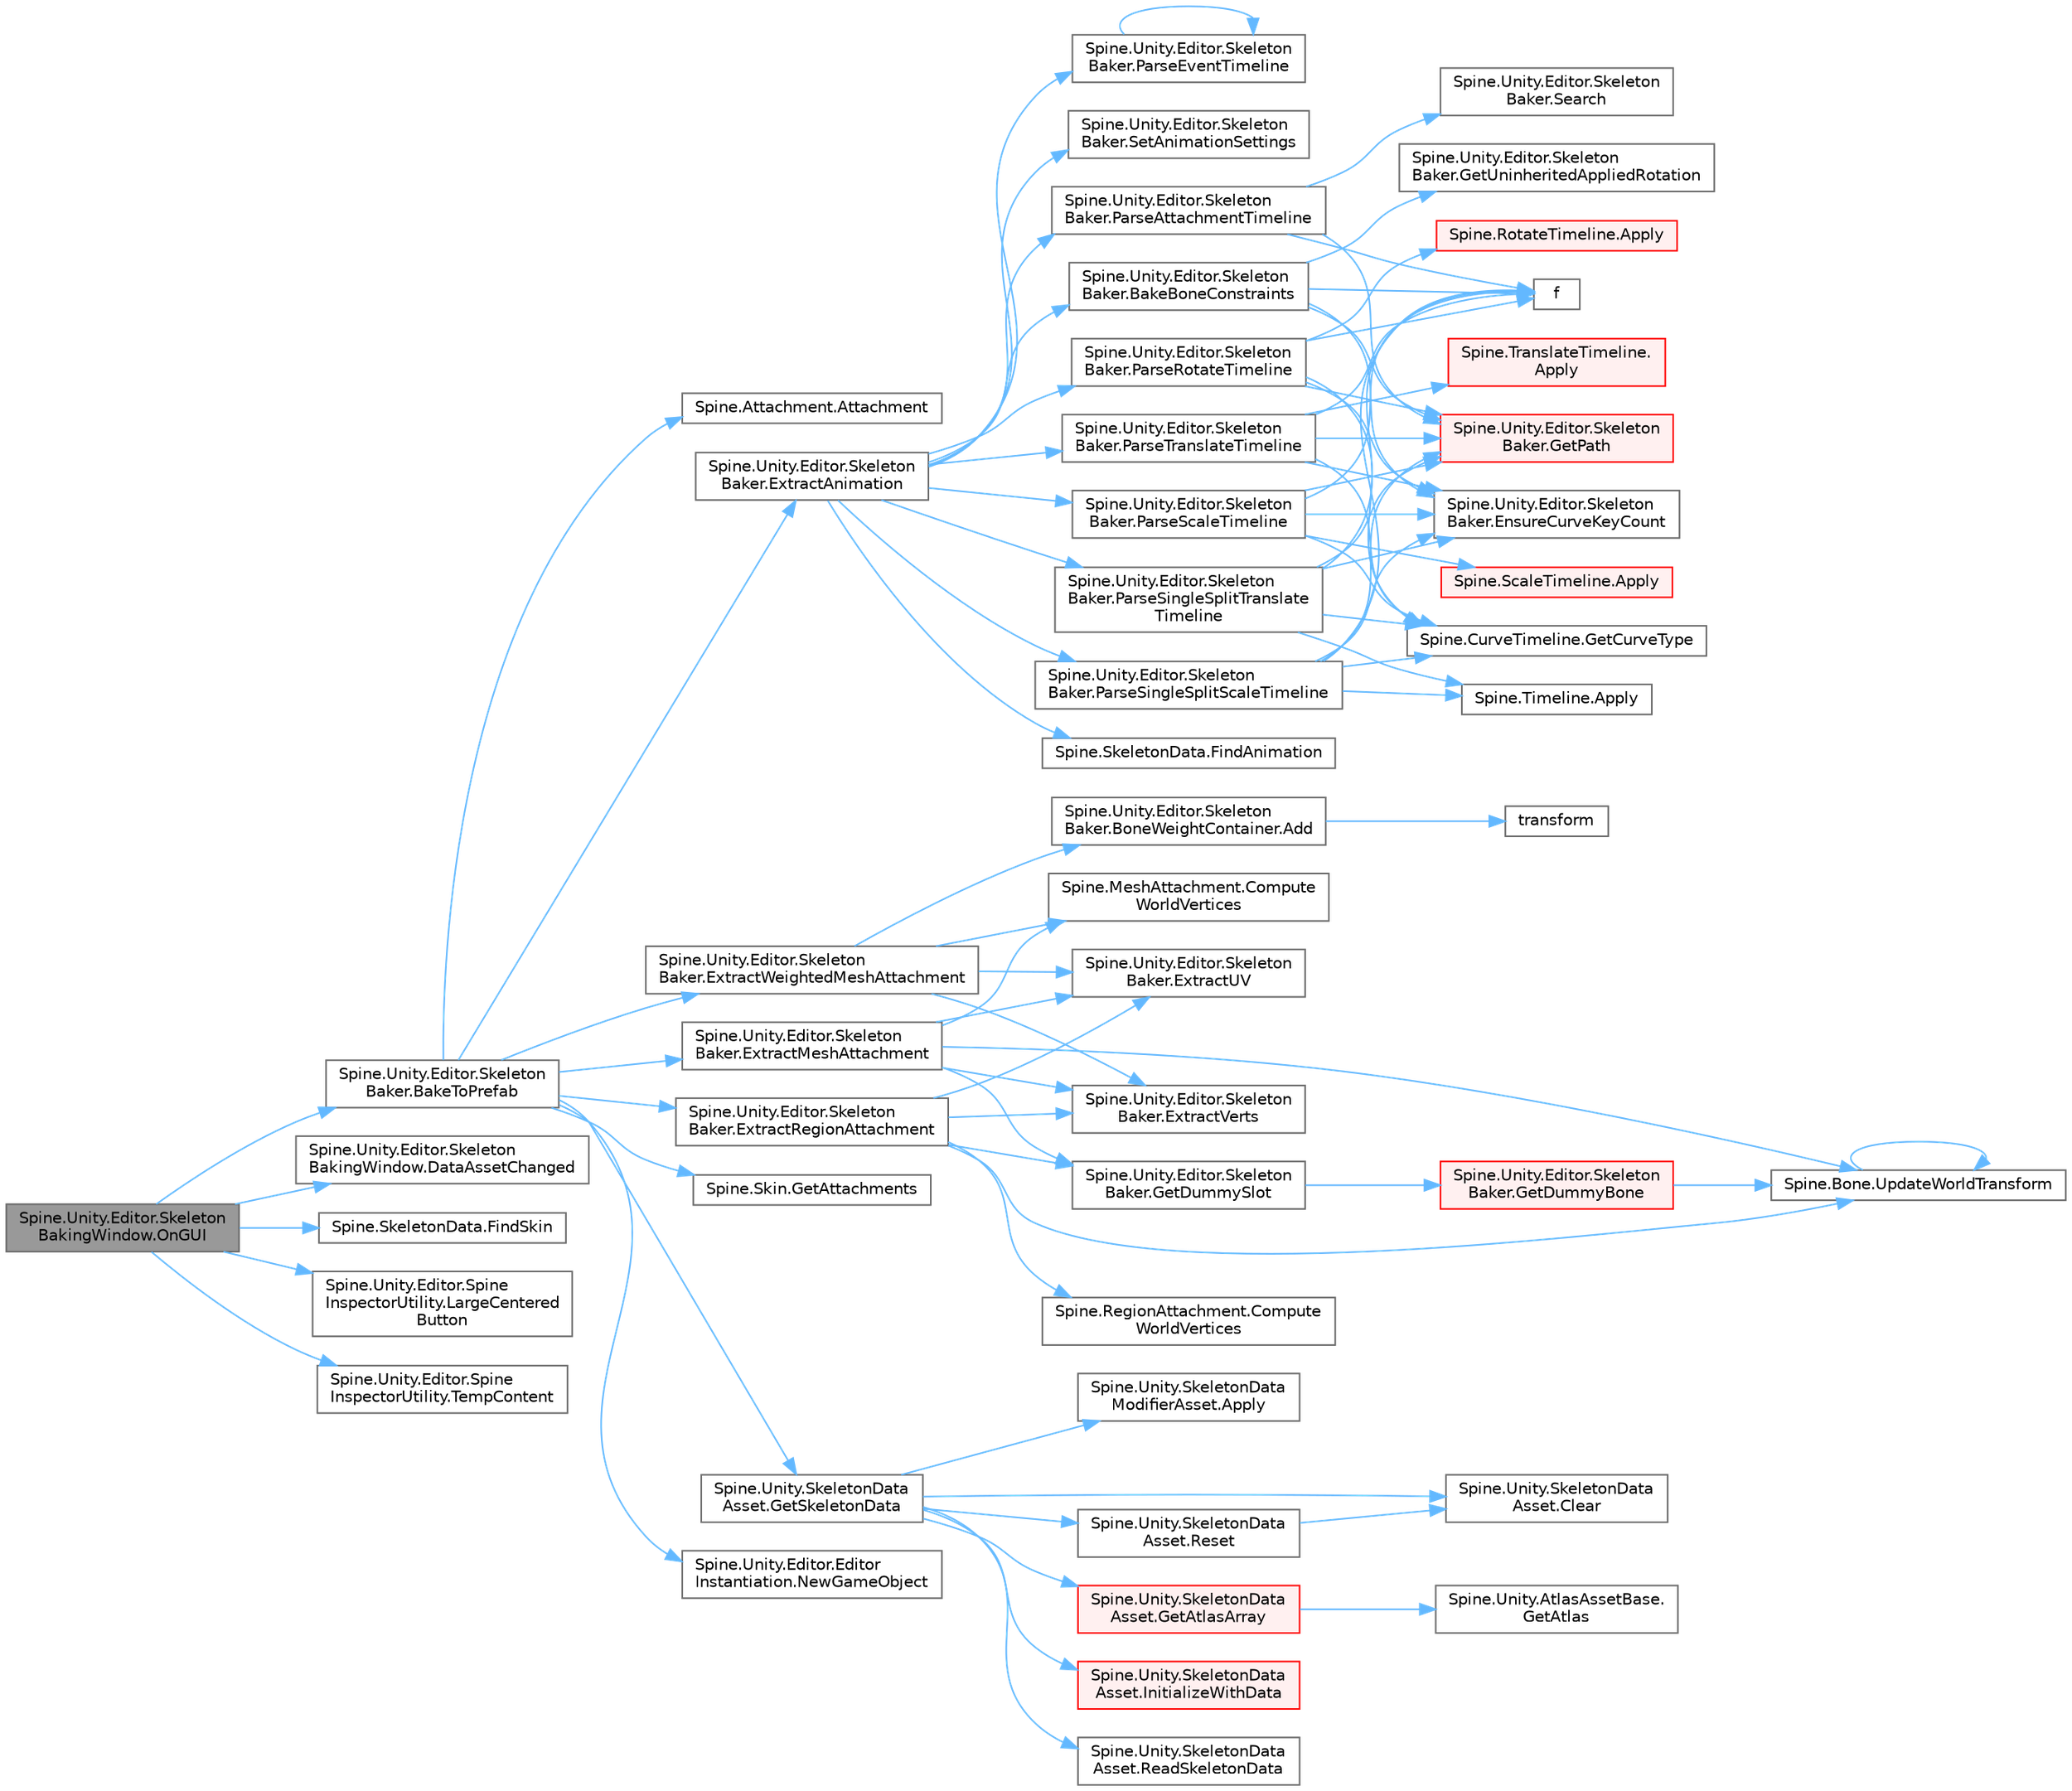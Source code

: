 digraph "Spine.Unity.Editor.SkeletonBakingWindow.OnGUI"
{
 // LATEX_PDF_SIZE
  bgcolor="transparent";
  edge [fontname=Helvetica,fontsize=10,labelfontname=Helvetica,labelfontsize=10];
  node [fontname=Helvetica,fontsize=10,shape=box,height=0.2,width=0.4];
  rankdir="LR";
  Node1 [id="Node000001",label="Spine.Unity.Editor.Skeleton\lBakingWindow.OnGUI",height=0.2,width=0.4,color="gray40", fillcolor="grey60", style="filled", fontcolor="black",tooltip=" "];
  Node1 -> Node2 [id="edge83_Node000001_Node000002",color="steelblue1",style="solid",tooltip=" "];
  Node2 [id="Node000002",label="Spine.Unity.Editor.Skeleton\lBaker.BakeToPrefab",height=0.2,width=0.4,color="grey40", fillcolor="white", style="filled",URL="$class_spine_1_1_unity_1_1_editor_1_1_skeleton_baker.html#a5854a66f32f7c58d0d35abe10e570cbb",tooltip=" "];
  Node2 -> Node3 [id="edge84_Node000002_Node000003",color="steelblue1",style="solid",tooltip=" "];
  Node3 [id="Node000003",label="Spine.Attachment.Attachment",height=0.2,width=0.4,color="grey40", fillcolor="white", style="filled",URL="$class_spine_1_1_attachment.html#afc368094ebe8f1ca00ba06bf6752b029",tooltip=" "];
  Node2 -> Node4 [id="edge85_Node000002_Node000004",color="steelblue1",style="solid",tooltip=" "];
  Node4 [id="Node000004",label="Spine.Unity.Editor.Skeleton\lBaker.ExtractAnimation",height=0.2,width=0.4,color="grey40", fillcolor="white", style="filled",URL="$class_spine_1_1_unity_1_1_editor_1_1_skeleton_baker.html#a54469ee6b08918ee95bc1cc18cf053f4",tooltip=" "];
  Node4 -> Node5 [id="edge86_Node000004_Node000005",color="steelblue1",style="solid",tooltip=" "];
  Node5 [id="Node000005",label="Spine.Unity.Editor.Skeleton\lBaker.BakeBoneConstraints",height=0.2,width=0.4,color="grey40", fillcolor="white", style="filled",URL="$class_spine_1_1_unity_1_1_editor_1_1_skeleton_baker.html#aac96a7d27160d7d2e706d614f4ade7d2",tooltip=" "];
  Node5 -> Node6 [id="edge87_Node000005_Node000006",color="steelblue1",style="solid",tooltip=" "];
  Node6 [id="Node000006",label="Spine.Unity.Editor.Skeleton\lBaker.EnsureCurveKeyCount",height=0.2,width=0.4,color="grey40", fillcolor="white", style="filled",URL="$class_spine_1_1_unity_1_1_editor_1_1_skeleton_baker.html#a0f2b660fea828303e957f78e81cbcab2",tooltip=" "];
  Node5 -> Node7 [id="edge88_Node000005_Node000007",color="steelblue1",style="solid",tooltip=" "];
  Node7 [id="Node000007",label="f",height=0.2,width=0.4,color="grey40", fillcolor="white", style="filled",URL="$cxx11__tensor__map_8cpp.html#a7f507fea02198f6cb81c86640c7b1a4e",tooltip=" "];
  Node5 -> Node8 [id="edge89_Node000005_Node000008",color="steelblue1",style="solid",tooltip=" "];
  Node8 [id="Node000008",label="Spine.Unity.Editor.Skeleton\lBaker.GetPath",height=0.2,width=0.4,color="red", fillcolor="#FFF0F0", style="filled",URL="$class_spine_1_1_unity_1_1_editor_1_1_skeleton_baker.html#a4f676fb3b06c045a21886ce579e2610f",tooltip=" "];
  Node5 -> Node10 [id="edge90_Node000005_Node000010",color="steelblue1",style="solid",tooltip=" "];
  Node10 [id="Node000010",label="Spine.Unity.Editor.Skeleton\lBaker.GetUninheritedAppliedRotation",height=0.2,width=0.4,color="grey40", fillcolor="white", style="filled",URL="$class_spine_1_1_unity_1_1_editor_1_1_skeleton_baker.html#af7ac0003360b9519cbf08330235f3d1f",tooltip=" "];
  Node4 -> Node11 [id="edge91_Node000004_Node000011",color="steelblue1",style="solid",tooltip=" "];
  Node11 [id="Node000011",label="Spine.SkeletonData.FindAnimation",height=0.2,width=0.4,color="grey40", fillcolor="white", style="filled",URL="$class_spine_1_1_skeleton_data.html#a16a1061325d5653eb3632fe5bf12d4ef",tooltip="May be null."];
  Node4 -> Node12 [id="edge92_Node000004_Node000012",color="steelblue1",style="solid",tooltip=" "];
  Node12 [id="Node000012",label="Spine.Unity.Editor.Skeleton\lBaker.ParseAttachmentTimeline",height=0.2,width=0.4,color="grey40", fillcolor="white", style="filled",URL="$class_spine_1_1_unity_1_1_editor_1_1_skeleton_baker.html#ada66ff10566bc841e6c495145848ddba",tooltip=" "];
  Node12 -> Node7 [id="edge93_Node000012_Node000007",color="steelblue1",style="solid",tooltip=" "];
  Node12 -> Node8 [id="edge94_Node000012_Node000008",color="steelblue1",style="solid",tooltip=" "];
  Node12 -> Node13 [id="edge95_Node000012_Node000013",color="steelblue1",style="solid",tooltip=" "];
  Node13 [id="Node000013",label="Spine.Unity.Editor.Skeleton\lBaker.Search",height=0.2,width=0.4,color="grey40", fillcolor="white", style="filled",URL="$class_spine_1_1_unity_1_1_editor_1_1_skeleton_baker.html#abe9769db293b358abc1f54627cdb8f14",tooltip=" "];
  Node4 -> Node14 [id="edge96_Node000004_Node000014",color="steelblue1",style="solid",tooltip=" "];
  Node14 [id="Node000014",label="Spine.Unity.Editor.Skeleton\lBaker.ParseEventTimeline",height=0.2,width=0.4,color="grey40", fillcolor="white", style="filled",URL="$class_spine_1_1_unity_1_1_editor_1_1_skeleton_baker.html#a5ccf2cae9fcfd91b034b98cc51fc6a66",tooltip=" "];
  Node14 -> Node14 [id="edge97_Node000014_Node000014",color="steelblue1",style="solid",tooltip=" "];
  Node4 -> Node15 [id="edge98_Node000004_Node000015",color="steelblue1",style="solid",tooltip=" "];
  Node15 [id="Node000015",label="Spine.Unity.Editor.Skeleton\lBaker.ParseRotateTimeline",height=0.2,width=0.4,color="grey40", fillcolor="white", style="filled",URL="$class_spine_1_1_unity_1_1_editor_1_1_skeleton_baker.html#ae89dccf2c6c58d3e8195f926eab51ff1",tooltip=" "];
  Node15 -> Node16 [id="edge99_Node000015_Node000016",color="steelblue1",style="solid",tooltip=" "];
  Node16 [id="Node000016",label="Spine.RotateTimeline.Apply",height=0.2,width=0.4,color="red", fillcolor="#FFF0F0", style="filled",URL="$class_spine_1_1_rotate_timeline.html#acb0138facc948c17ec2dd1c45707b020",tooltip=" "];
  Node15 -> Node6 [id="edge100_Node000015_Node000006",color="steelblue1",style="solid",tooltip=" "];
  Node15 -> Node7 [id="edge101_Node000015_Node000007",color="steelblue1",style="solid",tooltip=" "];
  Node15 -> Node20 [id="edge102_Node000015_Node000020",color="steelblue1",style="solid",tooltip=" "];
  Node20 [id="Node000020",label="Spine.CurveTimeline.GetCurveType",height=0.2,width=0.4,color="grey40", fillcolor="white", style="filled",URL="$class_spine_1_1_curve_timeline.html#a08d449a4eb9f83fc3292970d0cac522e",tooltip="Returns the interpolation type for the specified frame."];
  Node15 -> Node8 [id="edge103_Node000015_Node000008",color="steelblue1",style="solid",tooltip=" "];
  Node4 -> Node21 [id="edge104_Node000004_Node000021",color="steelblue1",style="solid",tooltip=" "];
  Node21 [id="Node000021",label="Spine.Unity.Editor.Skeleton\lBaker.ParseScaleTimeline",height=0.2,width=0.4,color="grey40", fillcolor="white", style="filled",URL="$class_spine_1_1_unity_1_1_editor_1_1_skeleton_baker.html#a62f853b247f14401671c80a31176d83c",tooltip=" "];
  Node21 -> Node22 [id="edge105_Node000021_Node000022",color="steelblue1",style="solid",tooltip=" "];
  Node22 [id="Node000022",label="Spine.ScaleTimeline.Apply",height=0.2,width=0.4,color="red", fillcolor="#FFF0F0", style="filled",URL="$class_spine_1_1_scale_timeline.html#a5d701540cc3b8ce63bffccb85d154758",tooltip=" "];
  Node21 -> Node6 [id="edge106_Node000021_Node000006",color="steelblue1",style="solid",tooltip=" "];
  Node21 -> Node7 [id="edge107_Node000021_Node000007",color="steelblue1",style="solid",tooltip=" "];
  Node21 -> Node20 [id="edge108_Node000021_Node000020",color="steelblue1",style="solid",tooltip=" "];
  Node21 -> Node8 [id="edge109_Node000021_Node000008",color="steelblue1",style="solid",tooltip=" "];
  Node4 -> Node24 [id="edge110_Node000004_Node000024",color="steelblue1",style="solid",tooltip=" "];
  Node24 [id="Node000024",label="Spine.Unity.Editor.Skeleton\lBaker.ParseSingleSplitScaleTimeline",height=0.2,width=0.4,color="grey40", fillcolor="white", style="filled",URL="$class_spine_1_1_unity_1_1_editor_1_1_skeleton_baker.html#ac2e318e2a47b9999c8ade386b51c25e8",tooltip=" "];
  Node24 -> Node25 [id="edge111_Node000024_Node000025",color="steelblue1",style="solid",tooltip=" "];
  Node25 [id="Node000025",label="Spine.Timeline.Apply",height=0.2,width=0.4,color="grey40", fillcolor="white", style="filled",URL="$class_spine_1_1_timeline.html#ac69d4f351c6bc3b79b1052323bd4201a",tooltip="Applies this timeline to the skeleton."];
  Node24 -> Node6 [id="edge112_Node000024_Node000006",color="steelblue1",style="solid",tooltip=" "];
  Node24 -> Node7 [id="edge113_Node000024_Node000007",color="steelblue1",style="solid",tooltip=" "];
  Node24 -> Node20 [id="edge114_Node000024_Node000020",color="steelblue1",style="solid",tooltip=" "];
  Node24 -> Node8 [id="edge115_Node000024_Node000008",color="steelblue1",style="solid",tooltip=" "];
  Node4 -> Node26 [id="edge116_Node000004_Node000026",color="steelblue1",style="solid",tooltip=" "];
  Node26 [id="Node000026",label="Spine.Unity.Editor.Skeleton\lBaker.ParseSingleSplitTranslate\lTimeline",height=0.2,width=0.4,color="grey40", fillcolor="white", style="filled",URL="$class_spine_1_1_unity_1_1_editor_1_1_skeleton_baker.html#a05d08f9592912f0a51f28406720eb8e1",tooltip="Parses a single TranslateXTimeline or TranslateYTimeline. Only one of timelineX or timelineY shall be..."];
  Node26 -> Node25 [id="edge117_Node000026_Node000025",color="steelblue1",style="solid",tooltip=" "];
  Node26 -> Node6 [id="edge118_Node000026_Node000006",color="steelblue1",style="solid",tooltip=" "];
  Node26 -> Node7 [id="edge119_Node000026_Node000007",color="steelblue1",style="solid",tooltip=" "];
  Node26 -> Node20 [id="edge120_Node000026_Node000020",color="steelblue1",style="solid",tooltip=" "];
  Node26 -> Node8 [id="edge121_Node000026_Node000008",color="steelblue1",style="solid",tooltip=" "];
  Node4 -> Node27 [id="edge122_Node000004_Node000027",color="steelblue1",style="solid",tooltip=" "];
  Node27 [id="Node000027",label="Spine.Unity.Editor.Skeleton\lBaker.ParseTranslateTimeline",height=0.2,width=0.4,color="grey40", fillcolor="white", style="filled",URL="$class_spine_1_1_unity_1_1_editor_1_1_skeleton_baker.html#ab0ec452bbe81c401a9317ee74f7d7c38",tooltip=" "];
  Node27 -> Node28 [id="edge123_Node000027_Node000028",color="steelblue1",style="solid",tooltip=" "];
  Node28 [id="Node000028",label="Spine.TranslateTimeline.\lApply",height=0.2,width=0.4,color="red", fillcolor="#FFF0F0", style="filled",URL="$class_spine_1_1_translate_timeline.html#a6841d2eeb6b618db04bb781027a603c0",tooltip=" "];
  Node27 -> Node6 [id="edge124_Node000027_Node000006",color="steelblue1",style="solid",tooltip=" "];
  Node27 -> Node7 [id="edge125_Node000027_Node000007",color="steelblue1",style="solid",tooltip=" "];
  Node27 -> Node20 [id="edge126_Node000027_Node000020",color="steelblue1",style="solid",tooltip=" "];
  Node27 -> Node8 [id="edge127_Node000027_Node000008",color="steelblue1",style="solid",tooltip=" "];
  Node4 -> Node30 [id="edge128_Node000004_Node000030",color="steelblue1",style="solid",tooltip=" "];
  Node30 [id="Node000030",label="Spine.Unity.Editor.Skeleton\lBaker.SetAnimationSettings",height=0.2,width=0.4,color="grey40", fillcolor="white", style="filled",URL="$class_spine_1_1_unity_1_1_editor_1_1_skeleton_baker.html#a02fef2c3ef82fb57bd38b38e48bf1ad2",tooltip=" "];
  Node2 -> Node31 [id="edge129_Node000002_Node000031",color="steelblue1",style="solid",tooltip=" "];
  Node31 [id="Node000031",label="Spine.Unity.Editor.Skeleton\lBaker.ExtractMeshAttachment",height=0.2,width=0.4,color="grey40", fillcolor="white", style="filled",URL="$class_spine_1_1_unity_1_1_editor_1_1_skeleton_baker.html#a55086c95022fbad9139d05167cdaa386",tooltip=" "];
  Node31 -> Node32 [id="edge130_Node000031_Node000032",color="steelblue1",style="solid",tooltip=" "];
  Node32 [id="Node000032",label="Spine.MeshAttachment.Compute\lWorldVertices",height=0.2,width=0.4,color="grey40", fillcolor="white", style="filled",URL="$class_spine_1_1_mesh_attachment.html#a0fe8ac96ac299d18d0a69e662a01310d",tooltip="If the attachment has a Sequence, the region may be changed."];
  Node31 -> Node33 [id="edge131_Node000031_Node000033",color="steelblue1",style="solid",tooltip=" "];
  Node33 [id="Node000033",label="Spine.Unity.Editor.Skeleton\lBaker.ExtractUV",height=0.2,width=0.4,color="grey40", fillcolor="white", style="filled",URL="$class_spine_1_1_unity_1_1_editor_1_1_skeleton_baker.html#ac1891291cd516d46d1082cdee8500f31",tooltip=" "];
  Node31 -> Node34 [id="edge132_Node000031_Node000034",color="steelblue1",style="solid",tooltip=" "];
  Node34 [id="Node000034",label="Spine.Unity.Editor.Skeleton\lBaker.ExtractVerts",height=0.2,width=0.4,color="grey40", fillcolor="white", style="filled",URL="$class_spine_1_1_unity_1_1_editor_1_1_skeleton_baker.html#ac7653bf750d1de1081148f9583f40fac",tooltip=" "];
  Node31 -> Node35 [id="edge133_Node000031_Node000035",color="steelblue1",style="solid",tooltip=" "];
  Node35 [id="Node000035",label="Spine.Unity.Editor.Skeleton\lBaker.GetDummySlot",height=0.2,width=0.4,color="grey40", fillcolor="white", style="filled",URL="$class_spine_1_1_unity_1_1_editor_1_1_skeleton_baker.html#a3be576c86c5ec116d5b1ebb6697513fa",tooltip=" "];
  Node35 -> Node36 [id="edge134_Node000035_Node000036",color="steelblue1",style="solid",tooltip=" "];
  Node36 [id="Node000036",label="Spine.Unity.Editor.Skeleton\lBaker.GetDummyBone",height=0.2,width=0.4,color="red", fillcolor="#FFF0F0", style="filled",URL="$class_spine_1_1_unity_1_1_editor_1_1_skeleton_baker.html#a18ecc449763ae60cefbf90e11cad3365",tooltip=" "];
  Node36 -> Node39 [id="edge135_Node000036_Node000039",color="steelblue1",style="solid",tooltip=" "];
  Node39 [id="Node000039",label="Spine.Bone.UpdateWorldTransform",height=0.2,width=0.4,color="grey40", fillcolor="white", style="filled",URL="$class_spine_1_1_bone.html#a7cb46c9bf47dc1c82334464ddad0f4f3",tooltip="Computes the world transform using the parent bone and this bone's local transform."];
  Node39 -> Node39 [id="edge136_Node000039_Node000039",color="steelblue1",style="solid",tooltip=" "];
  Node31 -> Node39 [id="edge137_Node000031_Node000039",color="steelblue1",style="solid",tooltip=" "];
  Node2 -> Node40 [id="edge138_Node000002_Node000040",color="steelblue1",style="solid",tooltip=" "];
  Node40 [id="Node000040",label="Spine.Unity.Editor.Skeleton\lBaker.ExtractRegionAttachment",height=0.2,width=0.4,color="grey40", fillcolor="white", style="filled",URL="$class_spine_1_1_unity_1_1_editor_1_1_skeleton_baker.html#a1e9f48cfa8ba3f841bf1aeb0fa98279e",tooltip=" "];
  Node40 -> Node41 [id="edge139_Node000040_Node000041",color="steelblue1",style="solid",tooltip=" "];
  Node41 [id="Node000041",label="Spine.RegionAttachment.Compute\lWorldVertices",height=0.2,width=0.4,color="grey40", fillcolor="white", style="filled",URL="$class_spine_1_1_region_attachment.html#ac61dc01cec8dbd170d0311f2d30956f8",tooltip="Transforms the attachment's four vertices to world coordinates. If the attachment has a Sequence the ..."];
  Node40 -> Node33 [id="edge140_Node000040_Node000033",color="steelblue1",style="solid",tooltip=" "];
  Node40 -> Node34 [id="edge141_Node000040_Node000034",color="steelblue1",style="solid",tooltip=" "];
  Node40 -> Node35 [id="edge142_Node000040_Node000035",color="steelblue1",style="solid",tooltip=" "];
  Node40 -> Node39 [id="edge143_Node000040_Node000039",color="steelblue1",style="solid",tooltip=" "];
  Node2 -> Node42 [id="edge144_Node000002_Node000042",color="steelblue1",style="solid",tooltip=" "];
  Node42 [id="Node000042",label="Spine.Unity.Editor.Skeleton\lBaker.ExtractWeightedMeshAttachment",height=0.2,width=0.4,color="grey40", fillcolor="white", style="filled",URL="$class_spine_1_1_unity_1_1_editor_1_1_skeleton_baker.html#a0b6a658966ea0ece6fbc736a1e3f5617",tooltip=" "];
  Node42 -> Node43 [id="edge145_Node000042_Node000043",color="steelblue1",style="solid",tooltip=" "];
  Node43 [id="Node000043",label="Spine.Unity.Editor.Skeleton\lBaker.BoneWeightContainer.Add",height=0.2,width=0.4,color="grey40", fillcolor="white", style="filled",URL="$class_spine_1_1_unity_1_1_editor_1_1_skeleton_baker_1_1_bone_weight_container.html#a1d1f8720e01135bea0c85e0abf7a0d7b",tooltip=" "];
  Node43 -> Node44 [id="edge146_Node000043_Node000044",color="steelblue1",style="solid",tooltip=" "];
  Node44 [id="Node000044",label="transform",height=0.2,width=0.4,color="grey40", fillcolor="white", style="filled",URL="$geometry_8cpp.html#ad05130a1d9f2e9708c1125b4cc2fe7cb",tooltip=" "];
  Node42 -> Node32 [id="edge147_Node000042_Node000032",color="steelblue1",style="solid",tooltip=" "];
  Node42 -> Node33 [id="edge148_Node000042_Node000033",color="steelblue1",style="solid",tooltip=" "];
  Node42 -> Node34 [id="edge149_Node000042_Node000034",color="steelblue1",style="solid",tooltip=" "];
  Node2 -> Node45 [id="edge150_Node000002_Node000045",color="steelblue1",style="solid",tooltip=" "];
  Node45 [id="Node000045",label="Spine.Skin.GetAttachments",height=0.2,width=0.4,color="grey40", fillcolor="white", style="filled",URL="$class_spine_1_1_skin.html#afbb1d7eef16fad1f1fd6957d28f25a16",tooltip="Returns all attachments in this skin for the specified slot index."];
  Node2 -> Node46 [id="edge151_Node000002_Node000046",color="steelblue1",style="solid",tooltip=" "];
  Node46 [id="Node000046",label="Spine.Unity.SkeletonData\lAsset.GetSkeletonData",height=0.2,width=0.4,color="grey40", fillcolor="white", style="filled",URL="$class_spine_1_1_unity_1_1_skeleton_data_asset.html#a2b0df38bd74c1b464ed8543f72c7fd4e",tooltip="Loads, caches and returns the SkeletonData from the skeleton data file. Returns the cached SkeletonDa..."];
  Node46 -> Node47 [id="edge152_Node000046_Node000047",color="steelblue1",style="solid",tooltip=" "];
  Node47 [id="Node000047",label="Spine.Unity.SkeletonData\lModifierAsset.Apply",height=0.2,width=0.4,color="grey40", fillcolor="white", style="filled",URL="$class_spine_1_1_unity_1_1_skeleton_data_modifier_asset.html#a09f330e2137df124acf2ed48946312ba",tooltip=" "];
  Node46 -> Node48 [id="edge153_Node000046_Node000048",color="steelblue1",style="solid",tooltip=" "];
  Node48 [id="Node000048",label="Spine.Unity.SkeletonData\lAsset.Clear",height=0.2,width=0.4,color="grey40", fillcolor="white", style="filled",URL="$class_spine_1_1_unity_1_1_skeleton_data_asset.html#a0609f106c8b6f209cdcc696dc7ef5361",tooltip="Clears the loaded SkeletonData and AnimationStateData. Use this to force a reload for the next time G..."];
  Node46 -> Node49 [id="edge154_Node000046_Node000049",color="steelblue1",style="solid",tooltip=" "];
  Node49 [id="Node000049",label="Spine.Unity.SkeletonData\lAsset.GetAtlasArray",height=0.2,width=0.4,color="red", fillcolor="#FFF0F0", style="filled",URL="$class_spine_1_1_unity_1_1_skeleton_data_asset.html#a1dbef5f8199b8f1f1545a26a4161f023",tooltip=" "];
  Node49 -> Node50 [id="edge155_Node000049_Node000050",color="steelblue1",style="solid",tooltip=" "];
  Node50 [id="Node000050",label="Spine.Unity.AtlasAssetBase.\lGetAtlas",height=0.2,width=0.4,color="grey40", fillcolor="white", style="filled",URL="$class_spine_1_1_unity_1_1_atlas_asset_base.html#a640cc5ec1798bc8ea9304d49bf97a26e",tooltip=" "];
  Node46 -> Node52 [id="edge156_Node000046_Node000052",color="steelblue1",style="solid",tooltip=" "];
  Node52 [id="Node000052",label="Spine.Unity.SkeletonData\lAsset.InitializeWithData",height=0.2,width=0.4,color="red", fillcolor="#FFF0F0", style="filled",URL="$class_spine_1_1_unity_1_1_skeleton_data_asset.html#af35124cb15739cec2f598b6755a14f16",tooltip=" "];
  Node46 -> Node54 [id="edge157_Node000046_Node000054",color="steelblue1",style="solid",tooltip=" "];
  Node54 [id="Node000054",label="Spine.Unity.SkeletonData\lAsset.ReadSkeletonData",height=0.2,width=0.4,color="grey40", fillcolor="white", style="filled",URL="$class_spine_1_1_unity_1_1_skeleton_data_asset.html#aa0975d976e5a4469b4f37d6bed3a21cd",tooltip=" "];
  Node46 -> Node55 [id="edge158_Node000046_Node000055",color="steelblue1",style="solid",tooltip=" "];
  Node55 [id="Node000055",label="Spine.Unity.SkeletonData\lAsset.Reset",height=0.2,width=0.4,color="grey40", fillcolor="white", style="filled",URL="$class_spine_1_1_unity_1_1_skeleton_data_asset.html#a36c686acb39535dbb13d1a55692b0f04",tooltip=" "];
  Node55 -> Node48 [id="edge159_Node000055_Node000048",color="steelblue1",style="solid",tooltip=" "];
  Node2 -> Node56 [id="edge160_Node000002_Node000056",color="steelblue1",style="solid",tooltip=" "];
  Node56 [id="Node000056",label="Spine.Unity.Editor.Editor\lInstantiation.NewGameObject",height=0.2,width=0.4,color="grey40", fillcolor="white", style="filled",URL="$class_spine_1_1_unity_1_1_editor_1_1_editor_instantiation.html#ab2a61f192acfedc848a7d49452f99dc9",tooltip="Handles creating a new GameObject in the Unity Editor. This uses the new ObjectFactory API where appl..."];
  Node1 -> Node57 [id="edge161_Node000001_Node000057",color="steelblue1",style="solid",tooltip=" "];
  Node57 [id="Node000057",label="Spine.Unity.Editor.Skeleton\lBakingWindow.DataAssetChanged",height=0.2,width=0.4,color="grey40", fillcolor="white", style="filled",URL="$class_spine_1_1_unity_1_1_editor_1_1_skeleton_baking_window.html#a8a85b3a493c69fc09a285c8f298df320",tooltip=" "];
  Node1 -> Node58 [id="edge162_Node000001_Node000058",color="steelblue1",style="solid",tooltip=" "];
  Node58 [id="Node000058",label="Spine.SkeletonData.FindSkin",height=0.2,width=0.4,color="grey40", fillcolor="white", style="filled",URL="$class_spine_1_1_skeleton_data.html#a6f87af52a59ff01da994c5ae68397369",tooltip="May be null."];
  Node1 -> Node59 [id="edge163_Node000001_Node000059",color="steelblue1",style="solid",tooltip=" "];
  Node59 [id="Node000059",label="Spine.Unity.Editor.Spine\lInspectorUtility.LargeCentered\lButton",height=0.2,width=0.4,color="grey40", fillcolor="white", style="filled",URL="$class_spine_1_1_unity_1_1_editor_1_1_spine_inspector_utility.html#ab0e8f41c9e384ffb71babec60e822f81",tooltip=" "];
  Node1 -> Node60 [id="edge164_Node000001_Node000060",color="steelblue1",style="solid",tooltip=" "];
  Node60 [id="Node000060",label="Spine.Unity.Editor.Spine\lInspectorUtility.TempContent",height=0.2,width=0.4,color="grey40", fillcolor="white", style="filled",URL="$class_spine_1_1_unity_1_1_editor_1_1_spine_inspector_utility.html#a81b3344c512f8311e48e6c216e2dce8c",tooltip=" "];
}
